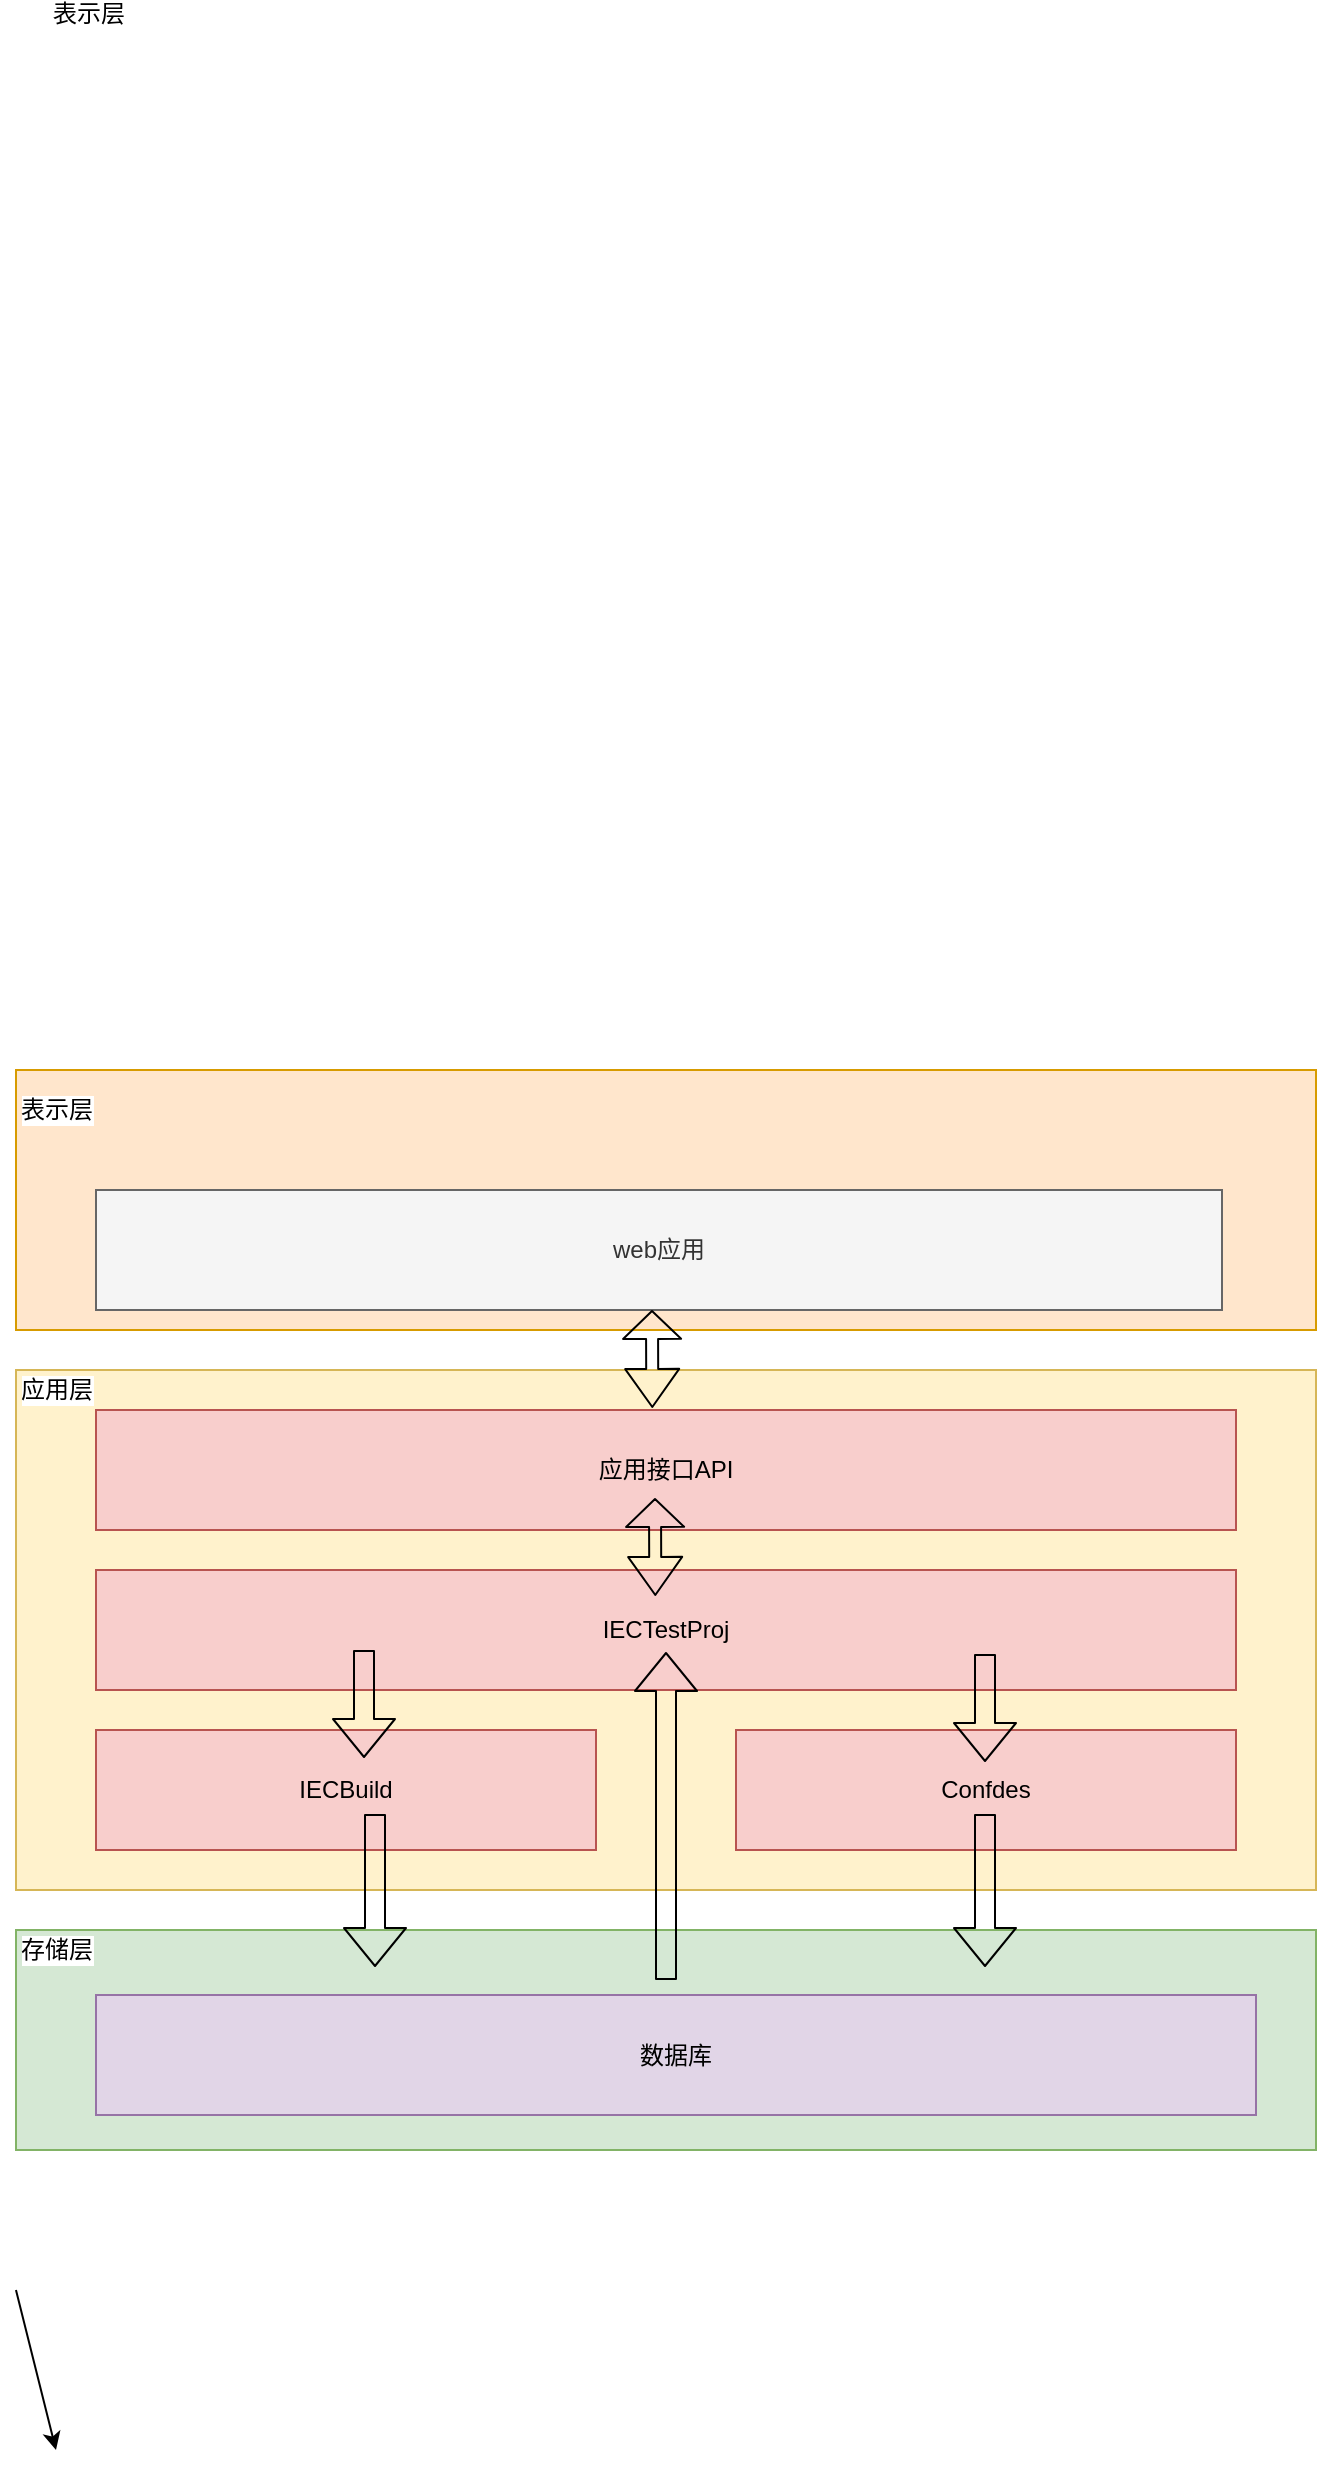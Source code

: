 <mxfile version="12.2.6" type="github" pages="1">
  <diagram id="IXGhKNXJWl1mDPTqIkbj" name="Page-1">
    <mxGraphModel dx="1408" dy="1555" grid="0" gridSize="10" guides="1" tooltips="1" connect="1" arrows="1" fold="1" page="0" pageScale="1" pageWidth="827" pageHeight="1169" math="0" shadow="0">
      <root>
        <mxCell id="0"/>
        <mxCell id="1" parent="0"/>
        <mxCell id="bsOdD_ndjxKtiAP9XhaS-19" value="" style="rounded=0;whiteSpace=wrap;html=1;fillColor=#d5e8d4;strokeColor=#82b366;" vertex="1" parent="1">
          <mxGeometry x="60" y="510" width="650" height="110" as="geometry"/>
        </mxCell>
        <mxCell id="bsOdD_ndjxKtiAP9XhaS-14" value="" style="rounded=0;whiteSpace=wrap;html=1;fillColor=#fff2cc;strokeColor=#d6b656;" vertex="1" parent="1">
          <mxGeometry x="60" y="230" width="650" height="260" as="geometry"/>
        </mxCell>
        <mxCell id="bsOdD_ndjxKtiAP9XhaS-11" value="" style="rounded=0;whiteSpace=wrap;html=1;fillColor=#ffe6cc;strokeColor=#d79b00;" vertex="1" parent="1">
          <mxGeometry x="60" y="80" width="650" height="130" as="geometry"/>
        </mxCell>
        <mxCell id="bsOdD_ndjxKtiAP9XhaS-1" value="web应用" style="rounded=0;whiteSpace=wrap;html=1;fillColor=#f5f5f5;strokeColor=#666666;fontColor=#333333;" vertex="1" parent="1">
          <mxGeometry x="100" y="140" width="563" height="60" as="geometry"/>
        </mxCell>
        <mxCell id="bsOdD_ndjxKtiAP9XhaS-6" value="应用接口API" style="rounded=0;whiteSpace=wrap;html=1;fillColor=#f8cecc;strokeColor=#b85450;" vertex="1" parent="1">
          <mxGeometry x="100" y="250" width="570" height="60" as="geometry"/>
        </mxCell>
        <mxCell id="bsOdD_ndjxKtiAP9XhaS-7" value="IECBuild" style="rounded=0;whiteSpace=wrap;html=1;fillColor=#f8cecc;strokeColor=#b85450;" vertex="1" parent="1">
          <mxGeometry x="100" y="410" width="250" height="60" as="geometry"/>
        </mxCell>
        <mxCell id="bsOdD_ndjxKtiAP9XhaS-8" value="Confdes" style="rounded=0;whiteSpace=wrap;html=1;fillColor=#f8cecc;strokeColor=#b85450;" vertex="1" parent="1">
          <mxGeometry x="420" y="410" width="250" height="60" as="geometry"/>
        </mxCell>
        <mxCell id="bsOdD_ndjxKtiAP9XhaS-9" value="IECTestProj" style="rounded=0;whiteSpace=wrap;html=1;fillColor=#f8cecc;strokeColor=#b85450;" vertex="1" parent="1">
          <mxGeometry x="100" y="330" width="570" height="60" as="geometry"/>
        </mxCell>
        <mxCell id="bsOdD_ndjxKtiAP9XhaS-10" value="数据库" style="rounded=0;whiteSpace=wrap;html=1;fillColor=#e1d5e7;strokeColor=#9673a6;" vertex="1" parent="1">
          <mxGeometry x="100" y="542.5" width="580" height="60" as="geometry"/>
        </mxCell>
        <mxCell id="bsOdD_ndjxKtiAP9XhaS-12" value="" style="endArrow=classic;html=1;" edge="1" parent="1">
          <mxGeometry width="50" height="50" relative="1" as="geometry">
            <mxPoint x="60" y="690" as="sourcePoint"/>
            <mxPoint x="80" y="770" as="targetPoint"/>
          </mxGeometry>
        </mxCell>
        <mxCell id="bsOdD_ndjxKtiAP9XhaS-13" value="表示层" style="text;html=1;resizable=0;points=[];align=center;verticalAlign=middle;labelBackgroundColor=#ffffff;" vertex="1" connectable="0" parent="bsOdD_ndjxKtiAP9XhaS-12">
          <mxGeometry x="0.34" y="-2" relative="1" as="geometry">
            <mxPoint x="8.5" y="-644" as="offset"/>
          </mxGeometry>
        </mxCell>
        <mxCell id="bsOdD_ndjxKtiAP9XhaS-18" value="应用层" style="text;html=1;resizable=0;points=[];align=center;verticalAlign=middle;labelBackgroundColor=#ffffff;" vertex="1" connectable="0" parent="bsOdD_ndjxKtiAP9XhaS-12">
          <mxGeometry x="0.5" y="-2" relative="1" as="geometry">
            <mxPoint x="7" y="-510.5" as="offset"/>
          </mxGeometry>
        </mxCell>
        <mxCell id="bsOdD_ndjxKtiAP9XhaS-20" value="存储层" style="text;html=1;resizable=0;points=[];align=center;verticalAlign=middle;labelBackgroundColor=#ffffff;" vertex="1" connectable="0" parent="bsOdD_ndjxKtiAP9XhaS-12">
          <mxGeometry x="-0.559" y="3" relative="1" as="geometry">
            <mxPoint x="12.5" y="-186.5" as="offset"/>
          </mxGeometry>
        </mxCell>
        <mxCell id="bsOdD_ndjxKtiAP9XhaS-15" value="表示层" style="text;html=1;resizable=0;points=[];align=center;verticalAlign=middle;labelBackgroundColor=#ffffff;" vertex="1" connectable="0" parent="1">
          <mxGeometry x="100.148" y="110.18" as="geometry">
            <mxPoint x="-4.5" y="-558" as="offset"/>
          </mxGeometry>
        </mxCell>
        <mxCell id="bsOdD_ndjxKtiAP9XhaS-16" value="表示层" style="text;html=1;resizable=0;points=[];align=center;verticalAlign=middle;labelBackgroundColor=#ffffff;direction=south;" vertex="1" connectable="0" parent="1">
          <mxGeometry x="100.148" y="110.18" as="geometry">
            <mxPoint x="-4.5" y="-558" as="offset"/>
          </mxGeometry>
        </mxCell>
        <mxCell id="bsOdD_ndjxKtiAP9XhaS-17" value="表示层" style="text;html=1;resizable=0;points=[];align=center;verticalAlign=middle;labelBackgroundColor=#ffffff;" vertex="1" connectable="0" parent="1">
          <mxGeometry x="100.148" y="110.18" as="geometry">
            <mxPoint x="-4.5" y="-558" as="offset"/>
          </mxGeometry>
        </mxCell>
        <mxCell id="bsOdD_ndjxKtiAP9XhaS-21" value="" style="shape=flexArrow;endArrow=classic;startArrow=classic;html=1;exitX=0.488;exitY=-0.017;exitDx=0;exitDy=0;exitPerimeter=0;width=6;endSize=4.32;endWidth=22;" edge="1" parent="1" source="bsOdD_ndjxKtiAP9XhaS-6">
          <mxGeometry width="50" height="50" relative="1" as="geometry">
            <mxPoint x="360" y="250" as="sourcePoint"/>
            <mxPoint x="378" y="200" as="targetPoint"/>
          </mxGeometry>
        </mxCell>
        <mxCell id="bsOdD_ndjxKtiAP9XhaS-22" value="" style="shape=flexArrow;endArrow=classic;startArrow=classic;html=1;exitX=0.488;exitY=-0.017;exitDx=0;exitDy=0;exitPerimeter=0;width=6;endSize=4.32;endWidth=22;" edge="1" parent="1">
          <mxGeometry width="50" height="50" relative="1" as="geometry">
            <mxPoint x="379.66" y="342.98" as="sourcePoint"/>
            <mxPoint x="379.5" y="294" as="targetPoint"/>
          </mxGeometry>
        </mxCell>
        <mxCell id="bsOdD_ndjxKtiAP9XhaS-24" value="" style="shape=flexArrow;endArrow=classic;html=1;" edge="1" parent="1">
          <mxGeometry width="50" height="50" relative="1" as="geometry">
            <mxPoint x="234" y="370" as="sourcePoint"/>
            <mxPoint x="234" y="424" as="targetPoint"/>
          </mxGeometry>
        </mxCell>
        <mxCell id="bsOdD_ndjxKtiAP9XhaS-25" value="" style="shape=flexArrow;endArrow=classic;html=1;" edge="1" parent="1">
          <mxGeometry width="50" height="50" relative="1" as="geometry">
            <mxPoint x="544.5" y="372" as="sourcePoint"/>
            <mxPoint x="544.5" y="426" as="targetPoint"/>
          </mxGeometry>
        </mxCell>
        <mxCell id="bsOdD_ndjxKtiAP9XhaS-28" value="" style="shape=flexArrow;endArrow=none;html=1;startArrow=block;endFill=0;" edge="1" parent="1">
          <mxGeometry width="50" height="50" relative="1" as="geometry">
            <mxPoint x="385" y="371" as="sourcePoint"/>
            <mxPoint x="385" y="535" as="targetPoint"/>
          </mxGeometry>
        </mxCell>
        <mxCell id="bsOdD_ndjxKtiAP9XhaS-29" value="" style="shape=flexArrow;endArrow=classic;html=1;" edge="1" parent="1">
          <mxGeometry width="50" height="50" relative="1" as="geometry">
            <mxPoint x="239.5" y="452" as="sourcePoint"/>
            <mxPoint x="239.5" y="528.5" as="targetPoint"/>
          </mxGeometry>
        </mxCell>
        <mxCell id="bsOdD_ndjxKtiAP9XhaS-30" value="" style="shape=flexArrow;endArrow=classic;html=1;" edge="1" parent="1">
          <mxGeometry width="50" height="50" relative="1" as="geometry">
            <mxPoint x="544.5" y="452" as="sourcePoint"/>
            <mxPoint x="544.5" y="528.5" as="targetPoint"/>
          </mxGeometry>
        </mxCell>
      </root>
    </mxGraphModel>
  </diagram>
</mxfile>
